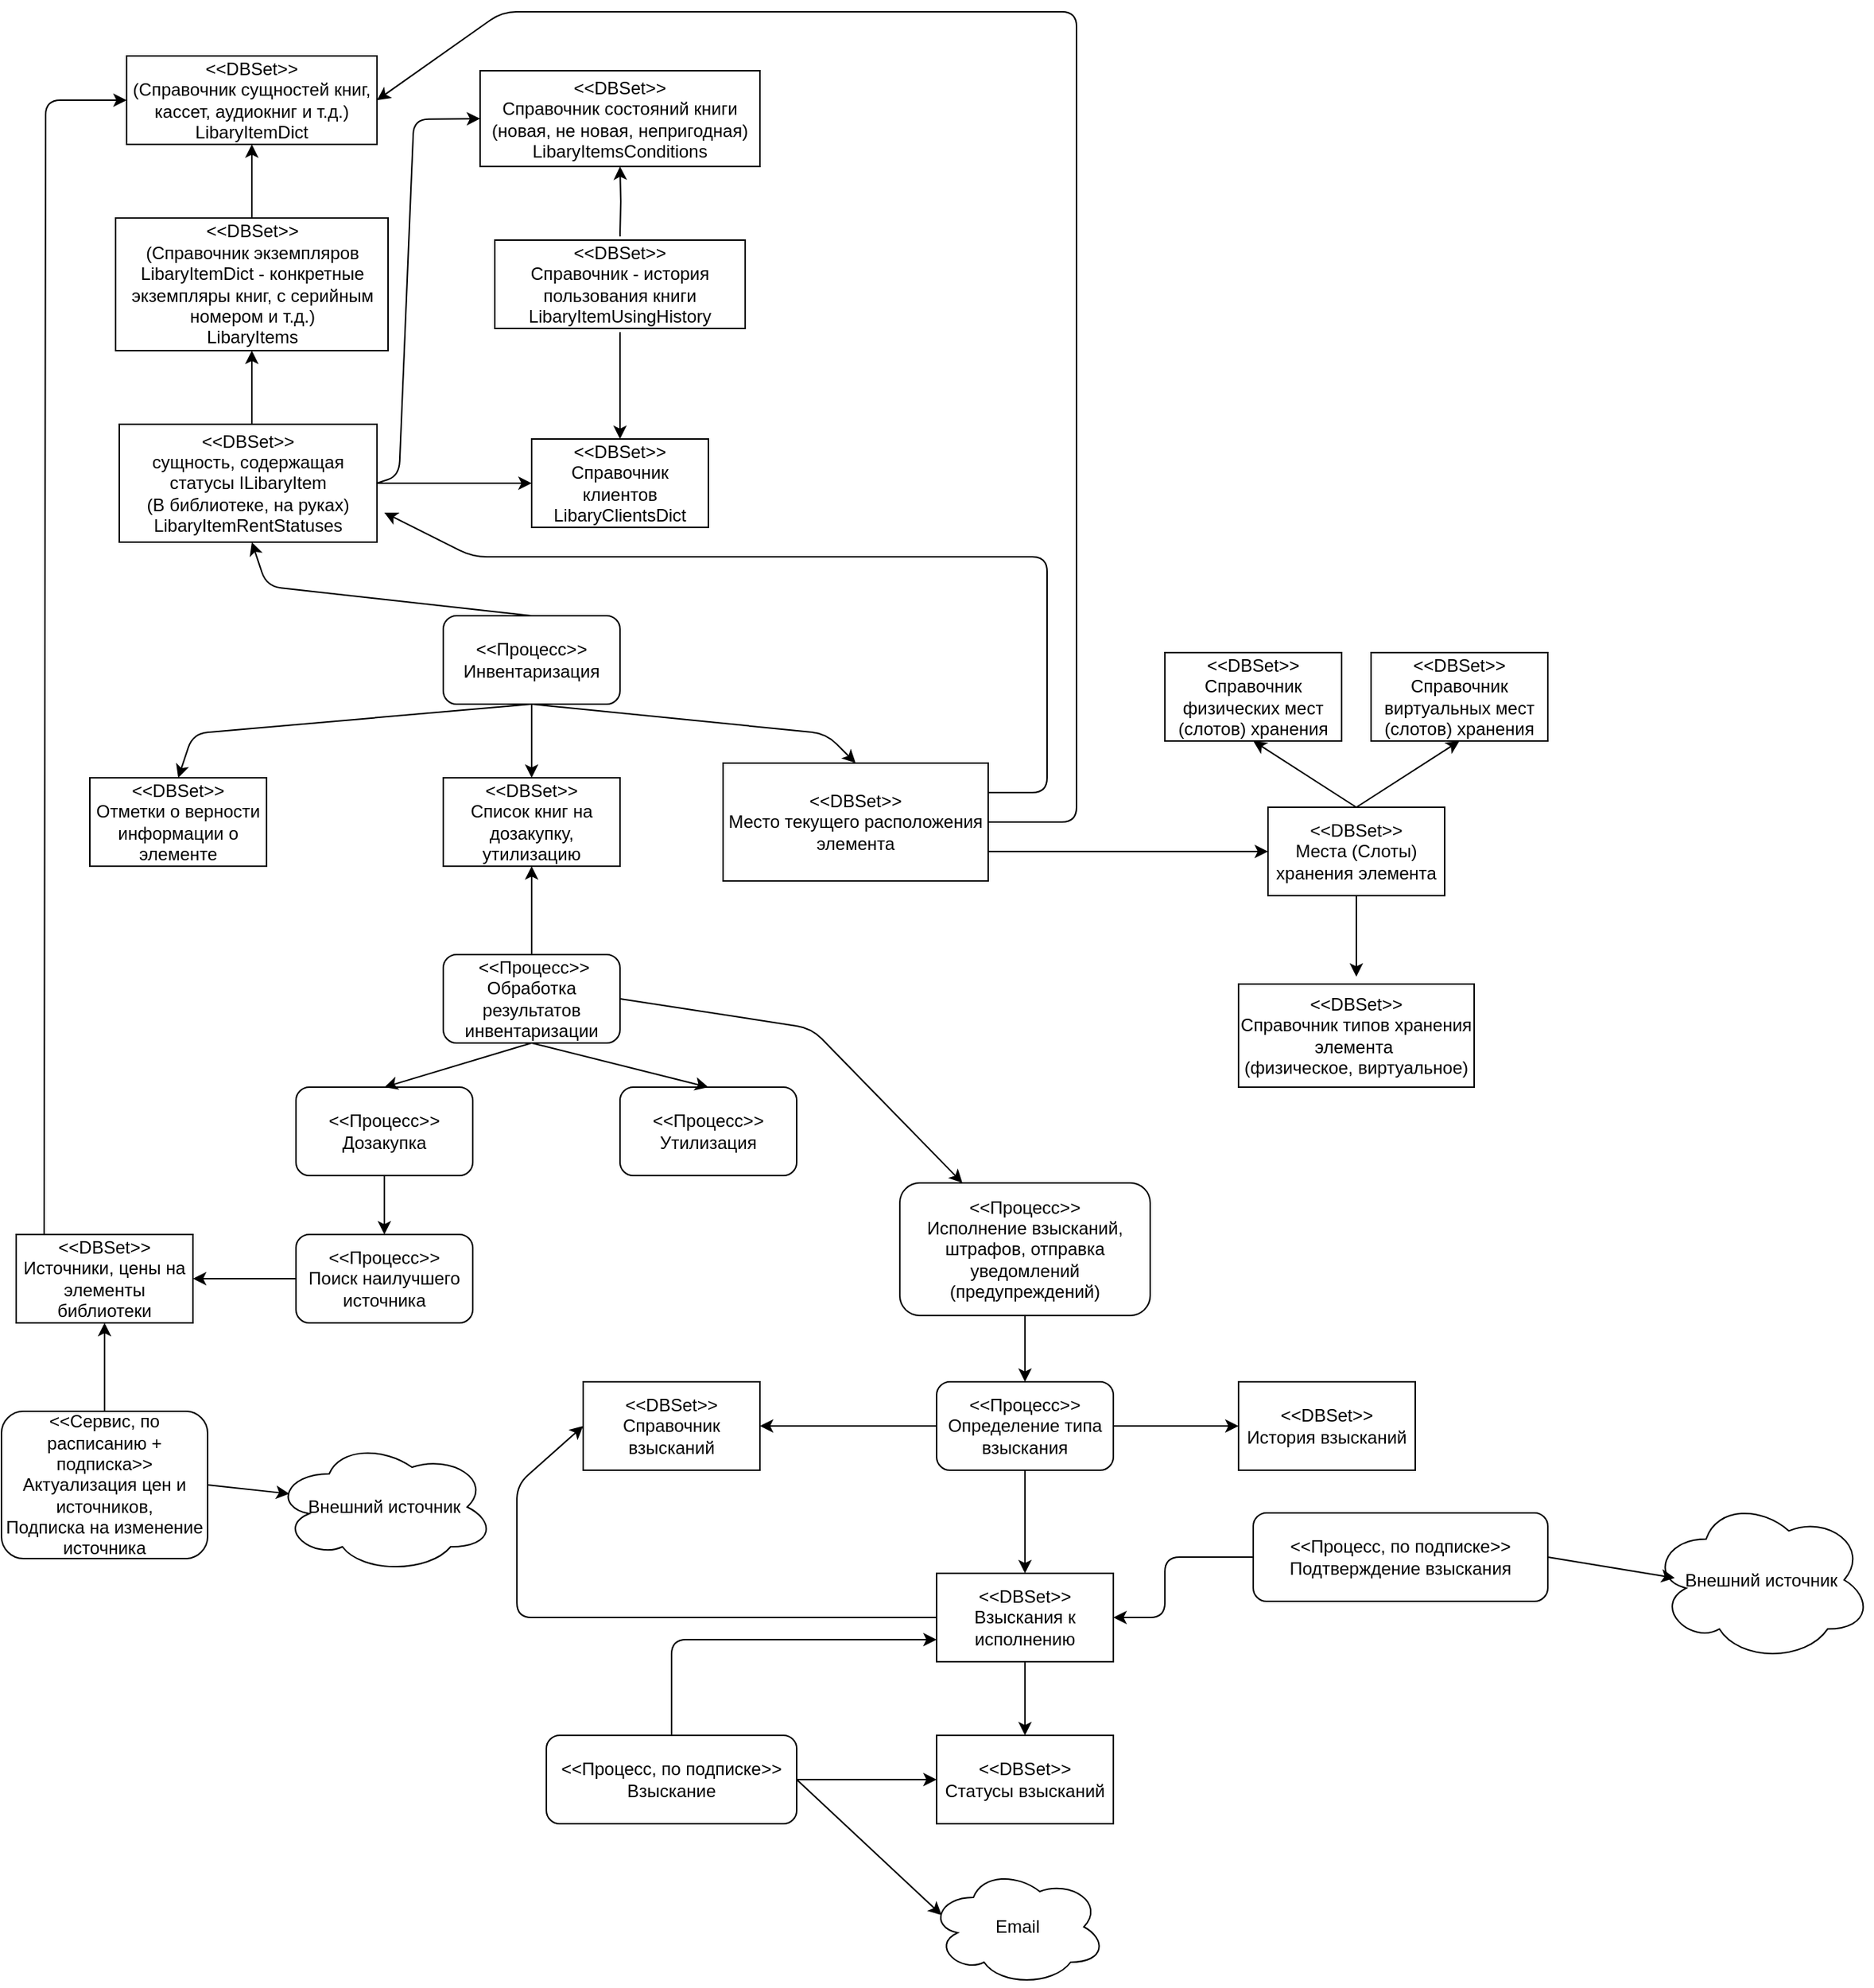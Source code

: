 <mxfile version="14.0.4" type="github">
  <diagram id="gK14NHplJyLcYUVit-RU" name="Page-1">
    <mxGraphModel dx="1422" dy="762" grid="1" gridSize="10" guides="1" tooltips="1" connect="1" arrows="1" fold="1" page="1" pageScale="1" pageWidth="827" pageHeight="1169" math="0" shadow="0">
      <root>
        <mxCell id="0" />
        <mxCell id="1" parent="0" />
        <mxCell id="wRO5aNu6ZZUKkR4L5Q84-1" value="&amp;lt;&amp;lt;Процесс&amp;gt;&amp;gt;&lt;br&gt;Инвентаризация" style="rounded=1;whiteSpace=wrap;html=1;" vertex="1" parent="1">
          <mxGeometry x="310" y="560" width="120" height="60" as="geometry" />
        </mxCell>
        <mxCell id="wRO5aNu6ZZUKkR4L5Q84-17" style="edgeStyle=orthogonalEdgeStyle;rounded=0;orthogonalLoop=1;jettySize=auto;html=1;" edge="1" parent="1">
          <mxGeometry relative="1" as="geometry">
            <mxPoint x="265" y="470" as="sourcePoint" />
            <mxPoint x="370" y="470" as="targetPoint" />
          </mxGeometry>
        </mxCell>
        <mxCell id="wRO5aNu6ZZUKkR4L5Q84-3" value="" style="endArrow=classic;html=1;exitX=0.5;exitY=0;exitDx=0;exitDy=0;entryX=0.5;entryY=1;entryDx=0;entryDy=0;" edge="1" parent="1" source="wRO5aNu6ZZUKkR4L5Q84-1">
          <mxGeometry width="50" height="50" relative="1" as="geometry">
            <mxPoint x="390" y="280" as="sourcePoint" />
            <mxPoint x="180" y="510" as="targetPoint" />
            <Array as="points">
              <mxPoint x="190" y="540" />
            </Array>
          </mxGeometry>
        </mxCell>
        <mxCell id="wRO5aNu6ZZUKkR4L5Q84-7" value="" style="endArrow=classic;html=1;entryX=0.5;entryY=1;entryDx=0;entryDy=0;exitX=0.5;exitY=0;exitDx=0;exitDy=0;" edge="1" parent="1" target="wRO5aNu6ZZUKkR4L5Q84-57">
          <mxGeometry width="50" height="50" relative="1" as="geometry">
            <mxPoint x="180" y="290" as="sourcePoint" />
            <mxPoint x="180" y="250" as="targetPoint" />
          </mxGeometry>
        </mxCell>
        <mxCell id="wRO5aNu6ZZUKkR4L5Q84-8" value="" style="endArrow=classic;html=1;exitX=0.5;exitY=0;exitDx=0;exitDy=0;entryX=0.5;entryY=1;entryDx=0;entryDy=0;" edge="1" parent="1">
          <mxGeometry width="50" height="50" relative="1" as="geometry">
            <mxPoint x="180" y="430" as="sourcePoint" />
            <mxPoint x="180" y="380" as="targetPoint" />
          </mxGeometry>
        </mxCell>
        <mxCell id="wRO5aNu6ZZUKkR4L5Q84-16" style="edgeStyle=orthogonalEdgeStyle;rounded=0;orthogonalLoop=1;jettySize=auto;html=1;entryX=0.5;entryY=1;entryDx=0;entryDy=0;" edge="1" parent="1" target="wRO5aNu6ZZUKkR4L5Q84-58">
          <mxGeometry relative="1" as="geometry">
            <mxPoint x="430" y="302.5" as="sourcePoint" />
            <mxPoint x="430" y="255" as="targetPoint" />
          </mxGeometry>
        </mxCell>
        <mxCell id="wRO5aNu6ZZUKkR4L5Q84-11" value="" style="endArrow=classic;html=1;entryX=0;entryY=0.5;entryDx=0;entryDy=0;exitX=1;exitY=0.5;exitDx=0;exitDy=0;" edge="1" parent="1" target="wRO5aNu6ZZUKkR4L5Q84-58">
          <mxGeometry width="50" height="50" relative="1" as="geometry">
            <mxPoint x="265" y="470" as="sourcePoint" />
            <mxPoint x="345" y="225" as="targetPoint" />
            <Array as="points">
              <mxPoint x="280" y="465" />
              <mxPoint x="290" y="223" />
            </Array>
          </mxGeometry>
        </mxCell>
        <mxCell id="wRO5aNu6ZZUKkR4L5Q84-12" value="" style="endArrow=classic;html=1;entryX=0.5;entryY=0;entryDx=0;entryDy=0;exitX=0.5;exitY=1;exitDx=0;exitDy=0;" edge="1" parent="1">
          <mxGeometry width="50" height="50" relative="1" as="geometry">
            <mxPoint x="430" y="367.5" as="sourcePoint" />
            <mxPoint x="430" y="440" as="targetPoint" />
          </mxGeometry>
        </mxCell>
        <mxCell id="wRO5aNu6ZZUKkR4L5Q84-20" value="" style="endArrow=classic;html=1;entryX=0.25;entryY=0;entryDx=0;entryDy=0;exitX=0.5;exitY=1;exitDx=0;exitDy=0;" edge="1" parent="1" source="wRO5aNu6ZZUKkR4L5Q84-1">
          <mxGeometry width="50" height="50" relative="1" as="geometry">
            <mxPoint x="390" y="360" as="sourcePoint" />
            <mxPoint x="590" y="660" as="targetPoint" />
            <Array as="points">
              <mxPoint x="570" y="640" />
            </Array>
          </mxGeometry>
        </mxCell>
        <mxCell id="wRO5aNu6ZZUKkR4L5Q84-24" value="" style="endArrow=classic;html=1;entryX=0.5;entryY=0;entryDx=0;entryDy=0;exitX=0.5;exitY=1;exitDx=0;exitDy=0;" edge="1" parent="1" source="wRO5aNu6ZZUKkR4L5Q84-1">
          <mxGeometry width="50" height="50" relative="1" as="geometry">
            <mxPoint x="390" y="520" as="sourcePoint" />
            <mxPoint x="130" y="670" as="targetPoint" />
            <Array as="points">
              <mxPoint x="140" y="640" />
            </Array>
          </mxGeometry>
        </mxCell>
        <mxCell id="wRO5aNu6ZZUKkR4L5Q84-25" value="" style="endArrow=classic;html=1;entryX=0.5;entryY=0;entryDx=0;entryDy=0;" edge="1" parent="1">
          <mxGeometry width="50" height="50" relative="1" as="geometry">
            <mxPoint x="370" y="620" as="sourcePoint" />
            <mxPoint x="370" y="670" as="targetPoint" />
          </mxGeometry>
        </mxCell>
        <mxCell id="wRO5aNu6ZZUKkR4L5Q84-27" value="" style="endArrow=classic;html=1;entryX=1;entryY=0.5;entryDx=0;entryDy=0;exitX=1;exitY=0.5;exitDx=0;exitDy=0;" edge="1" parent="1" source="wRO5aNu6ZZUKkR4L5Q84-66" target="wRO5aNu6ZZUKkR4L5Q84-57">
          <mxGeometry width="50" height="50" relative="1" as="geometry">
            <mxPoint x="710" y="700" as="sourcePoint" />
            <mxPoint x="265" y="208.98" as="targetPoint" />
            <Array as="points">
              <mxPoint x="740" y="700" />
              <mxPoint x="740" y="150" />
              <mxPoint x="350" y="150" />
            </Array>
          </mxGeometry>
        </mxCell>
        <mxCell id="wRO5aNu6ZZUKkR4L5Q84-34" value="" style="endArrow=classic;html=1;entryX=0.5;entryY=1;entryDx=0;entryDy=0;exitX=0.5;exitY=0;exitDx=0;exitDy=0;" edge="1" parent="1">
          <mxGeometry width="50" height="50" relative="1" as="geometry">
            <mxPoint x="930" y="690" as="sourcePoint" />
            <mxPoint x="860" y="645" as="targetPoint" />
          </mxGeometry>
        </mxCell>
        <mxCell id="wRO5aNu6ZZUKkR4L5Q84-35" value="" style="endArrow=classic;html=1;entryX=0.5;entryY=1;entryDx=0;entryDy=0;exitX=0.5;exitY=0;exitDx=0;exitDy=0;" edge="1" parent="1">
          <mxGeometry width="50" height="50" relative="1" as="geometry">
            <mxPoint x="930" y="690" as="sourcePoint" />
            <mxPoint x="1000" y="645" as="targetPoint" />
          </mxGeometry>
        </mxCell>
        <mxCell id="wRO5aNu6ZZUKkR4L5Q84-36" value="" style="endArrow=classic;html=1;entryX=0;entryY=0.5;entryDx=0;entryDy=0;exitX=1;exitY=0.75;exitDx=0;exitDy=0;" edge="1" parent="1" source="wRO5aNu6ZZUKkR4L5Q84-66">
          <mxGeometry width="50" height="50" relative="1" as="geometry">
            <mxPoint x="710" y="720" as="sourcePoint" />
            <mxPoint x="870" y="720" as="targetPoint" />
            <Array as="points">
              <mxPoint x="760" y="720" />
            </Array>
          </mxGeometry>
        </mxCell>
        <mxCell id="wRO5aNu6ZZUKkR4L5Q84-39" value="" style="endArrow=classic;html=1;exitX=1;exitY=0.25;exitDx=0;exitDy=0;" edge="1" parent="1" source="wRO5aNu6ZZUKkR4L5Q84-66">
          <mxGeometry width="50" height="50" relative="1" as="geometry">
            <mxPoint x="710" y="680" as="sourcePoint" />
            <mxPoint x="270" y="490" as="targetPoint" />
            <Array as="points">
              <mxPoint x="720" y="680" />
              <mxPoint x="720" y="520" />
              <mxPoint x="530" y="520" />
              <mxPoint x="330" y="520" />
            </Array>
          </mxGeometry>
        </mxCell>
        <mxCell id="wRO5aNu6ZZUKkR4L5Q84-40" value="" style="endArrow=classic;html=1;entryX=0.5;entryY=0;entryDx=0;entryDy=0;exitX=0.5;exitY=1;exitDx=0;exitDy=0;" edge="1" parent="1">
          <mxGeometry width="50" height="50" relative="1" as="geometry">
            <mxPoint x="930" y="750" as="sourcePoint" />
            <mxPoint x="930" y="805" as="targetPoint" />
          </mxGeometry>
        </mxCell>
        <mxCell id="wRO5aNu6ZZUKkR4L5Q84-42" style="edgeStyle=orthogonalEdgeStyle;rounded=0;orthogonalLoop=1;jettySize=auto;html=1;entryX=0.5;entryY=1;entryDx=0;entryDy=0;" edge="1" parent="1" source="wRO5aNu6ZZUKkR4L5Q84-41">
          <mxGeometry relative="1" as="geometry">
            <mxPoint x="370" y="730" as="targetPoint" />
          </mxGeometry>
        </mxCell>
        <mxCell id="wRO5aNu6ZZUKkR4L5Q84-41" value="&amp;nbsp;&amp;lt;&amp;lt;Процесс&amp;gt;&amp;gt;&lt;br&gt;Обработка результатов инвентаризации" style="rounded=1;whiteSpace=wrap;html=1;" vertex="1" parent="1">
          <mxGeometry x="310" y="790" width="120" height="60" as="geometry" />
        </mxCell>
        <mxCell id="wRO5aNu6ZZUKkR4L5Q84-43" value="&amp;lt;&amp;lt;Процесс&amp;gt;&amp;gt;&lt;br&gt;Утилизация" style="rounded=1;whiteSpace=wrap;html=1;" vertex="1" parent="1">
          <mxGeometry x="430" y="880" width="120" height="60" as="geometry" />
        </mxCell>
        <mxCell id="wRO5aNu6ZZUKkR4L5Q84-44" value="&amp;lt;&amp;lt;Процесс&amp;gt;&amp;gt;&lt;br&gt;Дозакупка" style="rounded=1;whiteSpace=wrap;html=1;" vertex="1" parent="1">
          <mxGeometry x="210" y="880" width="120" height="60" as="geometry" />
        </mxCell>
        <mxCell id="wRO5aNu6ZZUKkR4L5Q84-45" value="" style="endArrow=classic;html=1;entryX=0.5;entryY=0;entryDx=0;entryDy=0;exitX=0.5;exitY=1;exitDx=0;exitDy=0;" edge="1" parent="1" source="wRO5aNu6ZZUKkR4L5Q84-41" target="wRO5aNu6ZZUKkR4L5Q84-44">
          <mxGeometry width="50" height="50" relative="1" as="geometry">
            <mxPoint x="390" y="870" as="sourcePoint" />
            <mxPoint x="440" y="820" as="targetPoint" />
          </mxGeometry>
        </mxCell>
        <mxCell id="wRO5aNu6ZZUKkR4L5Q84-46" value="" style="endArrow=classic;html=1;entryX=0.5;entryY=0;entryDx=0;entryDy=0;exitX=0.5;exitY=1;exitDx=0;exitDy=0;" edge="1" parent="1" source="wRO5aNu6ZZUKkR4L5Q84-41" target="wRO5aNu6ZZUKkR4L5Q84-43">
          <mxGeometry width="50" height="50" relative="1" as="geometry">
            <mxPoint x="390" y="870" as="sourcePoint" />
            <mxPoint x="440" y="820" as="targetPoint" />
          </mxGeometry>
        </mxCell>
        <mxCell id="wRO5aNu6ZZUKkR4L5Q84-49" value="" style="endArrow=classic;html=1;entryX=0;entryY=0.5;entryDx=0;entryDy=0;exitX=0.158;exitY=0;exitDx=0;exitDy=0;exitPerimeter=0;" edge="1" parent="1" target="wRO5aNu6ZZUKkR4L5Q84-57">
          <mxGeometry width="50" height="50" relative="1" as="geometry">
            <mxPoint x="38.96" y="980" as="sourcePoint" />
            <mxPoint x="95" y="215" as="targetPoint" />
            <Array as="points">
              <mxPoint x="40" y="210" />
            </Array>
          </mxGeometry>
        </mxCell>
        <mxCell id="wRO5aNu6ZZUKkR4L5Q84-50" value="&amp;lt;&amp;lt;Процесс&amp;gt;&amp;gt;&lt;br&gt;Поиск наилучшего источника" style="rounded=1;whiteSpace=wrap;html=1;" vertex="1" parent="1">
          <mxGeometry x="210" y="980" width="120" height="60" as="geometry" />
        </mxCell>
        <mxCell id="wRO5aNu6ZZUKkR4L5Q84-51" value="" style="endArrow=classic;html=1;entryX=0.5;entryY=0;entryDx=0;entryDy=0;exitX=0.5;exitY=1;exitDx=0;exitDy=0;" edge="1" parent="1" source="wRO5aNu6ZZUKkR4L5Q84-44" target="wRO5aNu6ZZUKkR4L5Q84-50">
          <mxGeometry width="50" height="50" relative="1" as="geometry">
            <mxPoint x="390" y="980" as="sourcePoint" />
            <mxPoint x="440" y="930" as="targetPoint" />
          </mxGeometry>
        </mxCell>
        <mxCell id="wRO5aNu6ZZUKkR4L5Q84-52" value="" style="endArrow=classic;html=1;entryX=1;entryY=0.5;entryDx=0;entryDy=0;exitX=0;exitY=0.5;exitDx=0;exitDy=0;" edge="1" parent="1" source="wRO5aNu6ZZUKkR4L5Q84-50">
          <mxGeometry width="50" height="50" relative="1" as="geometry">
            <mxPoint x="390" y="980" as="sourcePoint" />
            <mxPoint x="140" y="1010" as="targetPoint" />
          </mxGeometry>
        </mxCell>
        <mxCell id="wRO5aNu6ZZUKkR4L5Q84-54" style="edgeStyle=orthogonalEdgeStyle;rounded=0;orthogonalLoop=1;jettySize=auto;html=1;entryX=0.5;entryY=1;entryDx=0;entryDy=0;" edge="1" parent="1" source="wRO5aNu6ZZUKkR4L5Q84-53">
          <mxGeometry relative="1" as="geometry">
            <mxPoint x="80" y="1040" as="targetPoint" />
          </mxGeometry>
        </mxCell>
        <mxCell id="wRO5aNu6ZZUKkR4L5Q84-53" value="&amp;lt;&amp;lt;Сервис, по расписанию + подписка&amp;gt;&amp;gt;&lt;br&gt;Актуализация цен и источников,&lt;br&gt;Подписка на изменение источника" style="rounded=1;whiteSpace=wrap;html=1;" vertex="1" parent="1">
          <mxGeometry x="10" y="1100" width="140" height="100" as="geometry" />
        </mxCell>
        <mxCell id="wRO5aNu6ZZUKkR4L5Q84-77" style="edgeStyle=orthogonalEdgeStyle;rounded=0;orthogonalLoop=1;jettySize=auto;html=1;entryX=0.5;entryY=0;entryDx=0;entryDy=0;" edge="1" parent="1" source="wRO5aNu6ZZUKkR4L5Q84-55" target="wRO5aNu6ZZUKkR4L5Q84-76">
          <mxGeometry relative="1" as="geometry" />
        </mxCell>
        <mxCell id="wRO5aNu6ZZUKkR4L5Q84-55" value="&amp;lt;&amp;lt;Процесс&amp;gt;&amp;gt;&lt;br&gt;Исполнение взысканий, штрафов, отправка уведомлений (предупреждений)" style="rounded=1;whiteSpace=wrap;html=1;" vertex="1" parent="1">
          <mxGeometry x="620" y="945" width="170" height="90" as="geometry" />
        </mxCell>
        <mxCell id="wRO5aNu6ZZUKkR4L5Q84-57" value="&lt;span&gt;&amp;lt;&amp;lt;DBSet&amp;gt;&amp;gt;&lt;/span&gt;&lt;br&gt;&lt;span&gt;(Справочник сущностей книг, кассет, аудиокниг и т.д.)&lt;/span&gt;&lt;br&gt;&lt;span&gt;LibaryItemDict&lt;/span&gt;" style="rounded=0;whiteSpace=wrap;html=1;" vertex="1" parent="1">
          <mxGeometry x="95" y="180" width="170" height="60" as="geometry" />
        </mxCell>
        <mxCell id="wRO5aNu6ZZUKkR4L5Q84-58" value="&lt;span&gt;&amp;lt;&amp;lt;DBSet&amp;gt;&amp;gt;&lt;/span&gt;&lt;br&gt;&lt;span&gt;Справочник состояний книги&lt;/span&gt;&lt;br&gt;&lt;span&gt;(новая, не новая, непригодная)&lt;/span&gt;&lt;br&gt;&lt;span&gt;LibaryItemsConditions&lt;/span&gt;" style="rounded=0;whiteSpace=wrap;html=1;" vertex="1" parent="1">
          <mxGeometry x="335" y="190" width="190" height="65" as="geometry" />
        </mxCell>
        <mxCell id="wRO5aNu6ZZUKkR4L5Q84-60" value="&lt;span&gt;&amp;lt;&amp;lt;DBSet&amp;gt;&amp;gt;&lt;/span&gt;&lt;br&gt;&lt;span&gt;Справочник - история пользования книги&lt;/span&gt;&lt;br&gt;&lt;span&gt;LibaryItemUsingHistory&lt;/span&gt;" style="rounded=0;whiteSpace=wrap;html=1;" vertex="1" parent="1">
          <mxGeometry x="345" y="305" width="170" height="60" as="geometry" />
        </mxCell>
        <mxCell id="wRO5aNu6ZZUKkR4L5Q84-61" value="&lt;span&gt;&amp;lt;&amp;lt;DBSet&amp;gt;&amp;gt;&lt;/span&gt;&lt;br&gt;&lt;span&gt;(Справочник экземпляров LibaryItemDict - конкретные экземпляры книг, с серийным номером и т.д.)&lt;/span&gt;&lt;br&gt;&lt;span&gt;LibaryItems&lt;/span&gt;" style="rounded=0;whiteSpace=wrap;html=1;" vertex="1" parent="1">
          <mxGeometry x="87.5" y="290" width="185" height="90" as="geometry" />
        </mxCell>
        <mxCell id="wRO5aNu6ZZUKkR4L5Q84-62" value="&lt;span&gt;&amp;lt;&amp;lt;DBSet&amp;gt;&amp;gt;&lt;/span&gt;&lt;br&gt;&lt;span&gt;Справочник клиентов&lt;/span&gt;&lt;br&gt;&lt;span&gt;LibaryClientsDict&lt;/span&gt;" style="rounded=0;whiteSpace=wrap;html=1;" vertex="1" parent="1">
          <mxGeometry x="370" y="440" width="120" height="60" as="geometry" />
        </mxCell>
        <mxCell id="wRO5aNu6ZZUKkR4L5Q84-63" value="&lt;span&gt;&amp;lt;&amp;lt;DBSet&amp;gt;&amp;gt;&lt;/span&gt;&lt;br&gt;&lt;span&gt;сущность, содержащая статусы ILibaryItem&lt;/span&gt;&lt;br&gt;&lt;span&gt;(В библиотеке, на руках)&lt;/span&gt;&lt;br&gt;&lt;span&gt;LibaryItemRentStatuses&lt;/span&gt;" style="rounded=0;whiteSpace=wrap;html=1;" vertex="1" parent="1">
          <mxGeometry x="90" y="430" width="175" height="80" as="geometry" />
        </mxCell>
        <mxCell id="wRO5aNu6ZZUKkR4L5Q84-64" value="&lt;span&gt;&amp;lt;&amp;lt;DBSet&amp;gt;&amp;gt;&lt;/span&gt;&lt;br&gt;&lt;span&gt;Отметки о верности информации о элементе&lt;/span&gt;" style="rounded=0;whiteSpace=wrap;html=1;" vertex="1" parent="1">
          <mxGeometry x="70" y="670" width="120" height="60" as="geometry" />
        </mxCell>
        <mxCell id="wRO5aNu6ZZUKkR4L5Q84-65" value="&lt;span&gt;&amp;lt;&amp;lt;DBSet&amp;gt;&amp;gt;&lt;/span&gt;&lt;br&gt;&lt;span&gt;Список книг на дозакупку, утилизацию&lt;/span&gt;" style="rounded=0;whiteSpace=wrap;html=1;" vertex="1" parent="1">
          <mxGeometry x="310" y="670" width="120" height="60" as="geometry" />
        </mxCell>
        <mxCell id="wRO5aNu6ZZUKkR4L5Q84-66" value="&lt;span&gt;&amp;lt;&amp;lt;DBSet&amp;gt;&amp;gt;&lt;/span&gt;&lt;br&gt;&lt;span&gt;Место текущего расположения элемента&lt;/span&gt;" style="rounded=0;whiteSpace=wrap;html=1;" vertex="1" parent="1">
          <mxGeometry x="500" y="660" width="180" height="80" as="geometry" />
        </mxCell>
        <mxCell id="wRO5aNu6ZZUKkR4L5Q84-67" value="&lt;span&gt;&amp;lt;&amp;lt;DBSet&amp;gt;&amp;gt;&lt;/span&gt;&lt;br&gt;&lt;span&gt;Источники, цены на элементы библиотеки&lt;/span&gt;" style="rounded=0;whiteSpace=wrap;html=1;" vertex="1" parent="1">
          <mxGeometry x="20" y="980" width="120" height="60" as="geometry" />
        </mxCell>
        <mxCell id="wRO5aNu6ZZUKkR4L5Q84-69" value="&lt;span&gt;&amp;lt;&amp;lt;DBSet&amp;gt;&amp;gt;&lt;/span&gt;&lt;br&gt;&lt;span&gt;Справочник физических мест (слотов) хранения&lt;/span&gt;" style="rounded=0;whiteSpace=wrap;html=1;" vertex="1" parent="1">
          <mxGeometry x="800" y="585" width="120" height="60" as="geometry" />
        </mxCell>
        <mxCell id="wRO5aNu6ZZUKkR4L5Q84-70" value="&lt;span&gt;&amp;lt;&amp;lt;DBSet&amp;gt;&amp;gt;&lt;/span&gt;&lt;br&gt;&lt;span&gt;Справочник виртуальных мест (слотов) хранения&lt;/span&gt;" style="rounded=0;whiteSpace=wrap;html=1;" vertex="1" parent="1">
          <mxGeometry x="940" y="585" width="120" height="60" as="geometry" />
        </mxCell>
        <mxCell id="wRO5aNu6ZZUKkR4L5Q84-71" value="&lt;span&gt;&amp;lt;&amp;lt;DBSet&amp;gt;&amp;gt;&lt;/span&gt;&lt;br&gt;&lt;span&gt;Места (Слоты) хранения элемента&lt;/span&gt;" style="rounded=0;whiteSpace=wrap;html=1;" vertex="1" parent="1">
          <mxGeometry x="870" y="690" width="120" height="60" as="geometry" />
        </mxCell>
        <mxCell id="wRO5aNu6ZZUKkR4L5Q84-73" value="&lt;span&gt;&amp;lt;&amp;lt;DBSet&amp;gt;&amp;gt;&lt;/span&gt;&lt;br&gt;&lt;span&gt;Справочник типов хранения элемента&amp;nbsp;&lt;/span&gt;&lt;br&gt;&lt;span&gt;(физическое, виртуальное)&lt;/span&gt;" style="rounded=0;whiteSpace=wrap;html=1;" vertex="1" parent="1">
          <mxGeometry x="850" y="810" width="160" height="70" as="geometry" />
        </mxCell>
        <mxCell id="wRO5aNu6ZZUKkR4L5Q84-74" value="&amp;lt;&amp;lt;DBSet&amp;gt;&amp;gt;&lt;br&gt;Справочник взысканий" style="rounded=0;whiteSpace=wrap;html=1;" vertex="1" parent="1">
          <mxGeometry x="405" y="1080" width="120" height="60" as="geometry" />
        </mxCell>
        <mxCell id="wRO5aNu6ZZUKkR4L5Q84-75" value="" style="endArrow=classic;html=1;entryX=0.25;entryY=0;entryDx=0;entryDy=0;exitX=1;exitY=0.5;exitDx=0;exitDy=0;" edge="1" parent="1" source="wRO5aNu6ZZUKkR4L5Q84-41" target="wRO5aNu6ZZUKkR4L5Q84-55">
          <mxGeometry width="50" height="50" relative="1" as="geometry">
            <mxPoint x="390" y="840" as="sourcePoint" />
            <mxPoint x="440" y="790" as="targetPoint" />
            <Array as="points">
              <mxPoint x="560" y="840" />
            </Array>
          </mxGeometry>
        </mxCell>
        <mxCell id="wRO5aNu6ZZUKkR4L5Q84-76" value="&amp;lt;&amp;lt;Процесс&amp;gt;&amp;gt;&lt;br&gt;Определение типа взыскания" style="rounded=1;whiteSpace=wrap;html=1;" vertex="1" parent="1">
          <mxGeometry x="645" y="1080" width="120" height="60" as="geometry" />
        </mxCell>
        <mxCell id="wRO5aNu6ZZUKkR4L5Q84-78" value="&amp;lt;&amp;lt;DBSet&amp;gt;&amp;gt;&lt;br&gt;Взыскания к исполнению" style="rounded=0;whiteSpace=wrap;html=1;" vertex="1" parent="1">
          <mxGeometry x="645" y="1210" width="120" height="60" as="geometry" />
        </mxCell>
        <mxCell id="wRO5aNu6ZZUKkR4L5Q84-80" value="&amp;lt;&amp;lt;DBSet&amp;gt;&amp;gt;&lt;br&gt;История взысканий" style="rounded=0;whiteSpace=wrap;html=1;" vertex="1" parent="1">
          <mxGeometry x="850" y="1080" width="120" height="60" as="geometry" />
        </mxCell>
        <mxCell id="wRO5aNu6ZZUKkR4L5Q84-81" value="" style="endArrow=classic;html=1;entryX=0;entryY=0.5;entryDx=0;entryDy=0;exitX=0;exitY=0.5;exitDx=0;exitDy=0;" edge="1" parent="1" source="wRO5aNu6ZZUKkR4L5Q84-78" target="wRO5aNu6ZZUKkR4L5Q84-74">
          <mxGeometry width="50" height="50" relative="1" as="geometry">
            <mxPoint x="390" y="1110" as="sourcePoint" />
            <mxPoint x="440" y="1060" as="targetPoint" />
            <Array as="points">
              <mxPoint x="360" y="1240" />
              <mxPoint x="360" y="1150" />
            </Array>
          </mxGeometry>
        </mxCell>
        <mxCell id="wRO5aNu6ZZUKkR4L5Q84-82" value="" style="endArrow=classic;html=1;entryX=1;entryY=0.5;entryDx=0;entryDy=0;exitX=0;exitY=0.5;exitDx=0;exitDy=0;" edge="1" parent="1" source="wRO5aNu6ZZUKkR4L5Q84-76" target="wRO5aNu6ZZUKkR4L5Q84-74">
          <mxGeometry width="50" height="50" relative="1" as="geometry">
            <mxPoint x="390" y="1110" as="sourcePoint" />
            <mxPoint x="440" y="1060" as="targetPoint" />
          </mxGeometry>
        </mxCell>
        <mxCell id="wRO5aNu6ZZUKkR4L5Q84-85" value="" style="endArrow=classic;html=1;entryX=0.5;entryY=0;entryDx=0;entryDy=0;exitX=0.5;exitY=1;exitDx=0;exitDy=0;" edge="1" parent="1" source="wRO5aNu6ZZUKkR4L5Q84-76" target="wRO5aNu6ZZUKkR4L5Q84-78">
          <mxGeometry width="50" height="50" relative="1" as="geometry">
            <mxPoint x="390" y="1210" as="sourcePoint" />
            <mxPoint x="440" y="1160" as="targetPoint" />
          </mxGeometry>
        </mxCell>
        <mxCell id="wRO5aNu6ZZUKkR4L5Q84-86" value="&amp;lt;&amp;lt;Процесс, по подписке&amp;gt;&amp;gt;&lt;br&gt;Взыскание" style="rounded=1;whiteSpace=wrap;html=1;" vertex="1" parent="1">
          <mxGeometry x="380" y="1320" width="170" height="60" as="geometry" />
        </mxCell>
        <mxCell id="wRO5aNu6ZZUKkR4L5Q84-89" value="" style="endArrow=classic;html=1;entryX=0;entryY=0.75;entryDx=0;entryDy=0;exitX=0.5;exitY=0;exitDx=0;exitDy=0;" edge="1" parent="1" source="wRO5aNu6ZZUKkR4L5Q84-86" target="wRO5aNu6ZZUKkR4L5Q84-78">
          <mxGeometry width="50" height="50" relative="1" as="geometry">
            <mxPoint x="390" y="1290" as="sourcePoint" />
            <mxPoint x="440" y="1240" as="targetPoint" />
            <Array as="points">
              <mxPoint x="465" y="1255" />
            </Array>
          </mxGeometry>
        </mxCell>
        <mxCell id="wRO5aNu6ZZUKkR4L5Q84-90" value="" style="endArrow=classic;html=1;entryX=0;entryY=0.5;entryDx=0;entryDy=0;exitX=1;exitY=0.5;exitDx=0;exitDy=0;" edge="1" parent="1" source="wRO5aNu6ZZUKkR4L5Q84-76" target="wRO5aNu6ZZUKkR4L5Q84-80">
          <mxGeometry width="50" height="50" relative="1" as="geometry">
            <mxPoint x="390" y="1290" as="sourcePoint" />
            <mxPoint x="440" y="1240" as="targetPoint" />
          </mxGeometry>
        </mxCell>
        <mxCell id="wRO5aNu6ZZUKkR4L5Q84-91" value="&amp;lt;&amp;lt;Процесс, по подписке&amp;gt;&amp;gt;&lt;br&gt;Подтверждение взыскания" style="rounded=1;whiteSpace=wrap;html=1;" vertex="1" parent="1">
          <mxGeometry x="860" y="1169" width="200" height="60" as="geometry" />
        </mxCell>
        <mxCell id="wRO5aNu6ZZUKkR4L5Q84-92" value="&amp;lt;&amp;lt;DBSet&amp;gt;&amp;gt;&lt;br&gt;Статусы взысканий" style="rounded=0;whiteSpace=wrap;html=1;" vertex="1" parent="1">
          <mxGeometry x="645" y="1320" width="120" height="60" as="geometry" />
        </mxCell>
        <mxCell id="wRO5aNu6ZZUKkR4L5Q84-93" value="" style="endArrow=classic;html=1;entryX=0.5;entryY=0;entryDx=0;entryDy=0;exitX=0.5;exitY=1;exitDx=0;exitDy=0;" edge="1" parent="1" source="wRO5aNu6ZZUKkR4L5Q84-78" target="wRO5aNu6ZZUKkR4L5Q84-92">
          <mxGeometry width="50" height="50" relative="1" as="geometry">
            <mxPoint x="740" y="1260" as="sourcePoint" />
            <mxPoint x="790" y="1210" as="targetPoint" />
          </mxGeometry>
        </mxCell>
        <mxCell id="wRO5aNu6ZZUKkR4L5Q84-94" value="" style="endArrow=classic;html=1;entryX=0;entryY=0.5;entryDx=0;entryDy=0;exitX=1;exitY=0.5;exitDx=0;exitDy=0;" edge="1" parent="1" source="wRO5aNu6ZZUKkR4L5Q84-86" target="wRO5aNu6ZZUKkR4L5Q84-92">
          <mxGeometry width="50" height="50" relative="1" as="geometry">
            <mxPoint x="740" y="1260" as="sourcePoint" />
            <mxPoint x="790" y="1210" as="targetPoint" />
            <Array as="points">
              <mxPoint x="600" y="1350" />
            </Array>
          </mxGeometry>
        </mxCell>
        <mxCell id="wRO5aNu6ZZUKkR4L5Q84-95" value="Внешний источник" style="ellipse;shape=cloud;whiteSpace=wrap;html=1;" vertex="1" parent="1">
          <mxGeometry x="1130" y="1159" width="150" height="111" as="geometry" />
        </mxCell>
        <mxCell id="wRO5aNu6ZZUKkR4L5Q84-96" value="" style="endArrow=classic;html=1;exitX=1;exitY=0.5;exitDx=0;exitDy=0;entryX=0.108;entryY=0.488;entryDx=0;entryDy=0;entryPerimeter=0;" edge="1" parent="1" source="wRO5aNu6ZZUKkR4L5Q84-91" target="wRO5aNu6ZZUKkR4L5Q84-95">
          <mxGeometry width="50" height="50" relative="1" as="geometry">
            <mxPoint x="740" y="1260" as="sourcePoint" />
            <mxPoint x="1140" y="1240" as="targetPoint" />
          </mxGeometry>
        </mxCell>
        <mxCell id="wRO5aNu6ZZUKkR4L5Q84-98" value="" style="endArrow=classic;html=1;exitX=0;exitY=0.5;exitDx=0;exitDy=0;entryX=1;entryY=0.5;entryDx=0;entryDy=0;" edge="1" parent="1" source="wRO5aNu6ZZUKkR4L5Q84-91" target="wRO5aNu6ZZUKkR4L5Q84-78">
          <mxGeometry width="50" height="50" relative="1" as="geometry">
            <mxPoint x="740" y="1260" as="sourcePoint" />
            <mxPoint x="770" y="1240" as="targetPoint" />
            <Array as="points">
              <mxPoint x="800" y="1199" />
              <mxPoint x="800" y="1240" />
            </Array>
          </mxGeometry>
        </mxCell>
        <mxCell id="wRO5aNu6ZZUKkR4L5Q84-99" value="&lt;span&gt;Внешний источник&lt;/span&gt;" style="ellipse;shape=cloud;whiteSpace=wrap;html=1;" vertex="1" parent="1">
          <mxGeometry x="195" y="1120" width="150" height="90" as="geometry" />
        </mxCell>
        <mxCell id="wRO5aNu6ZZUKkR4L5Q84-101" value="" style="endArrow=classic;html=1;exitX=1;exitY=0.5;exitDx=0;exitDy=0;entryX=0.07;entryY=0.4;entryDx=0;entryDy=0;entryPerimeter=0;" edge="1" parent="1" source="wRO5aNu6ZZUKkR4L5Q84-53" target="wRO5aNu6ZZUKkR4L5Q84-99">
          <mxGeometry width="50" height="50" relative="1" as="geometry">
            <mxPoint x="670" y="1160" as="sourcePoint" />
            <mxPoint x="720" y="1110" as="targetPoint" />
          </mxGeometry>
        </mxCell>
        <mxCell id="wRO5aNu6ZZUKkR4L5Q84-102" value="Email" style="ellipse;shape=cloud;whiteSpace=wrap;html=1;" vertex="1" parent="1">
          <mxGeometry x="640" y="1410" width="120" height="80" as="geometry" />
        </mxCell>
        <mxCell id="wRO5aNu6ZZUKkR4L5Q84-103" value="" style="endArrow=classic;html=1;entryX=0.07;entryY=0.4;entryDx=0;entryDy=0;entryPerimeter=0;exitX=1;exitY=0.5;exitDx=0;exitDy=0;" edge="1" parent="1" source="wRO5aNu6ZZUKkR4L5Q84-86" target="wRO5aNu6ZZUKkR4L5Q84-102">
          <mxGeometry width="50" height="50" relative="1" as="geometry">
            <mxPoint x="670" y="1360" as="sourcePoint" />
            <mxPoint x="720" y="1310" as="targetPoint" />
          </mxGeometry>
        </mxCell>
      </root>
    </mxGraphModel>
  </diagram>
</mxfile>
